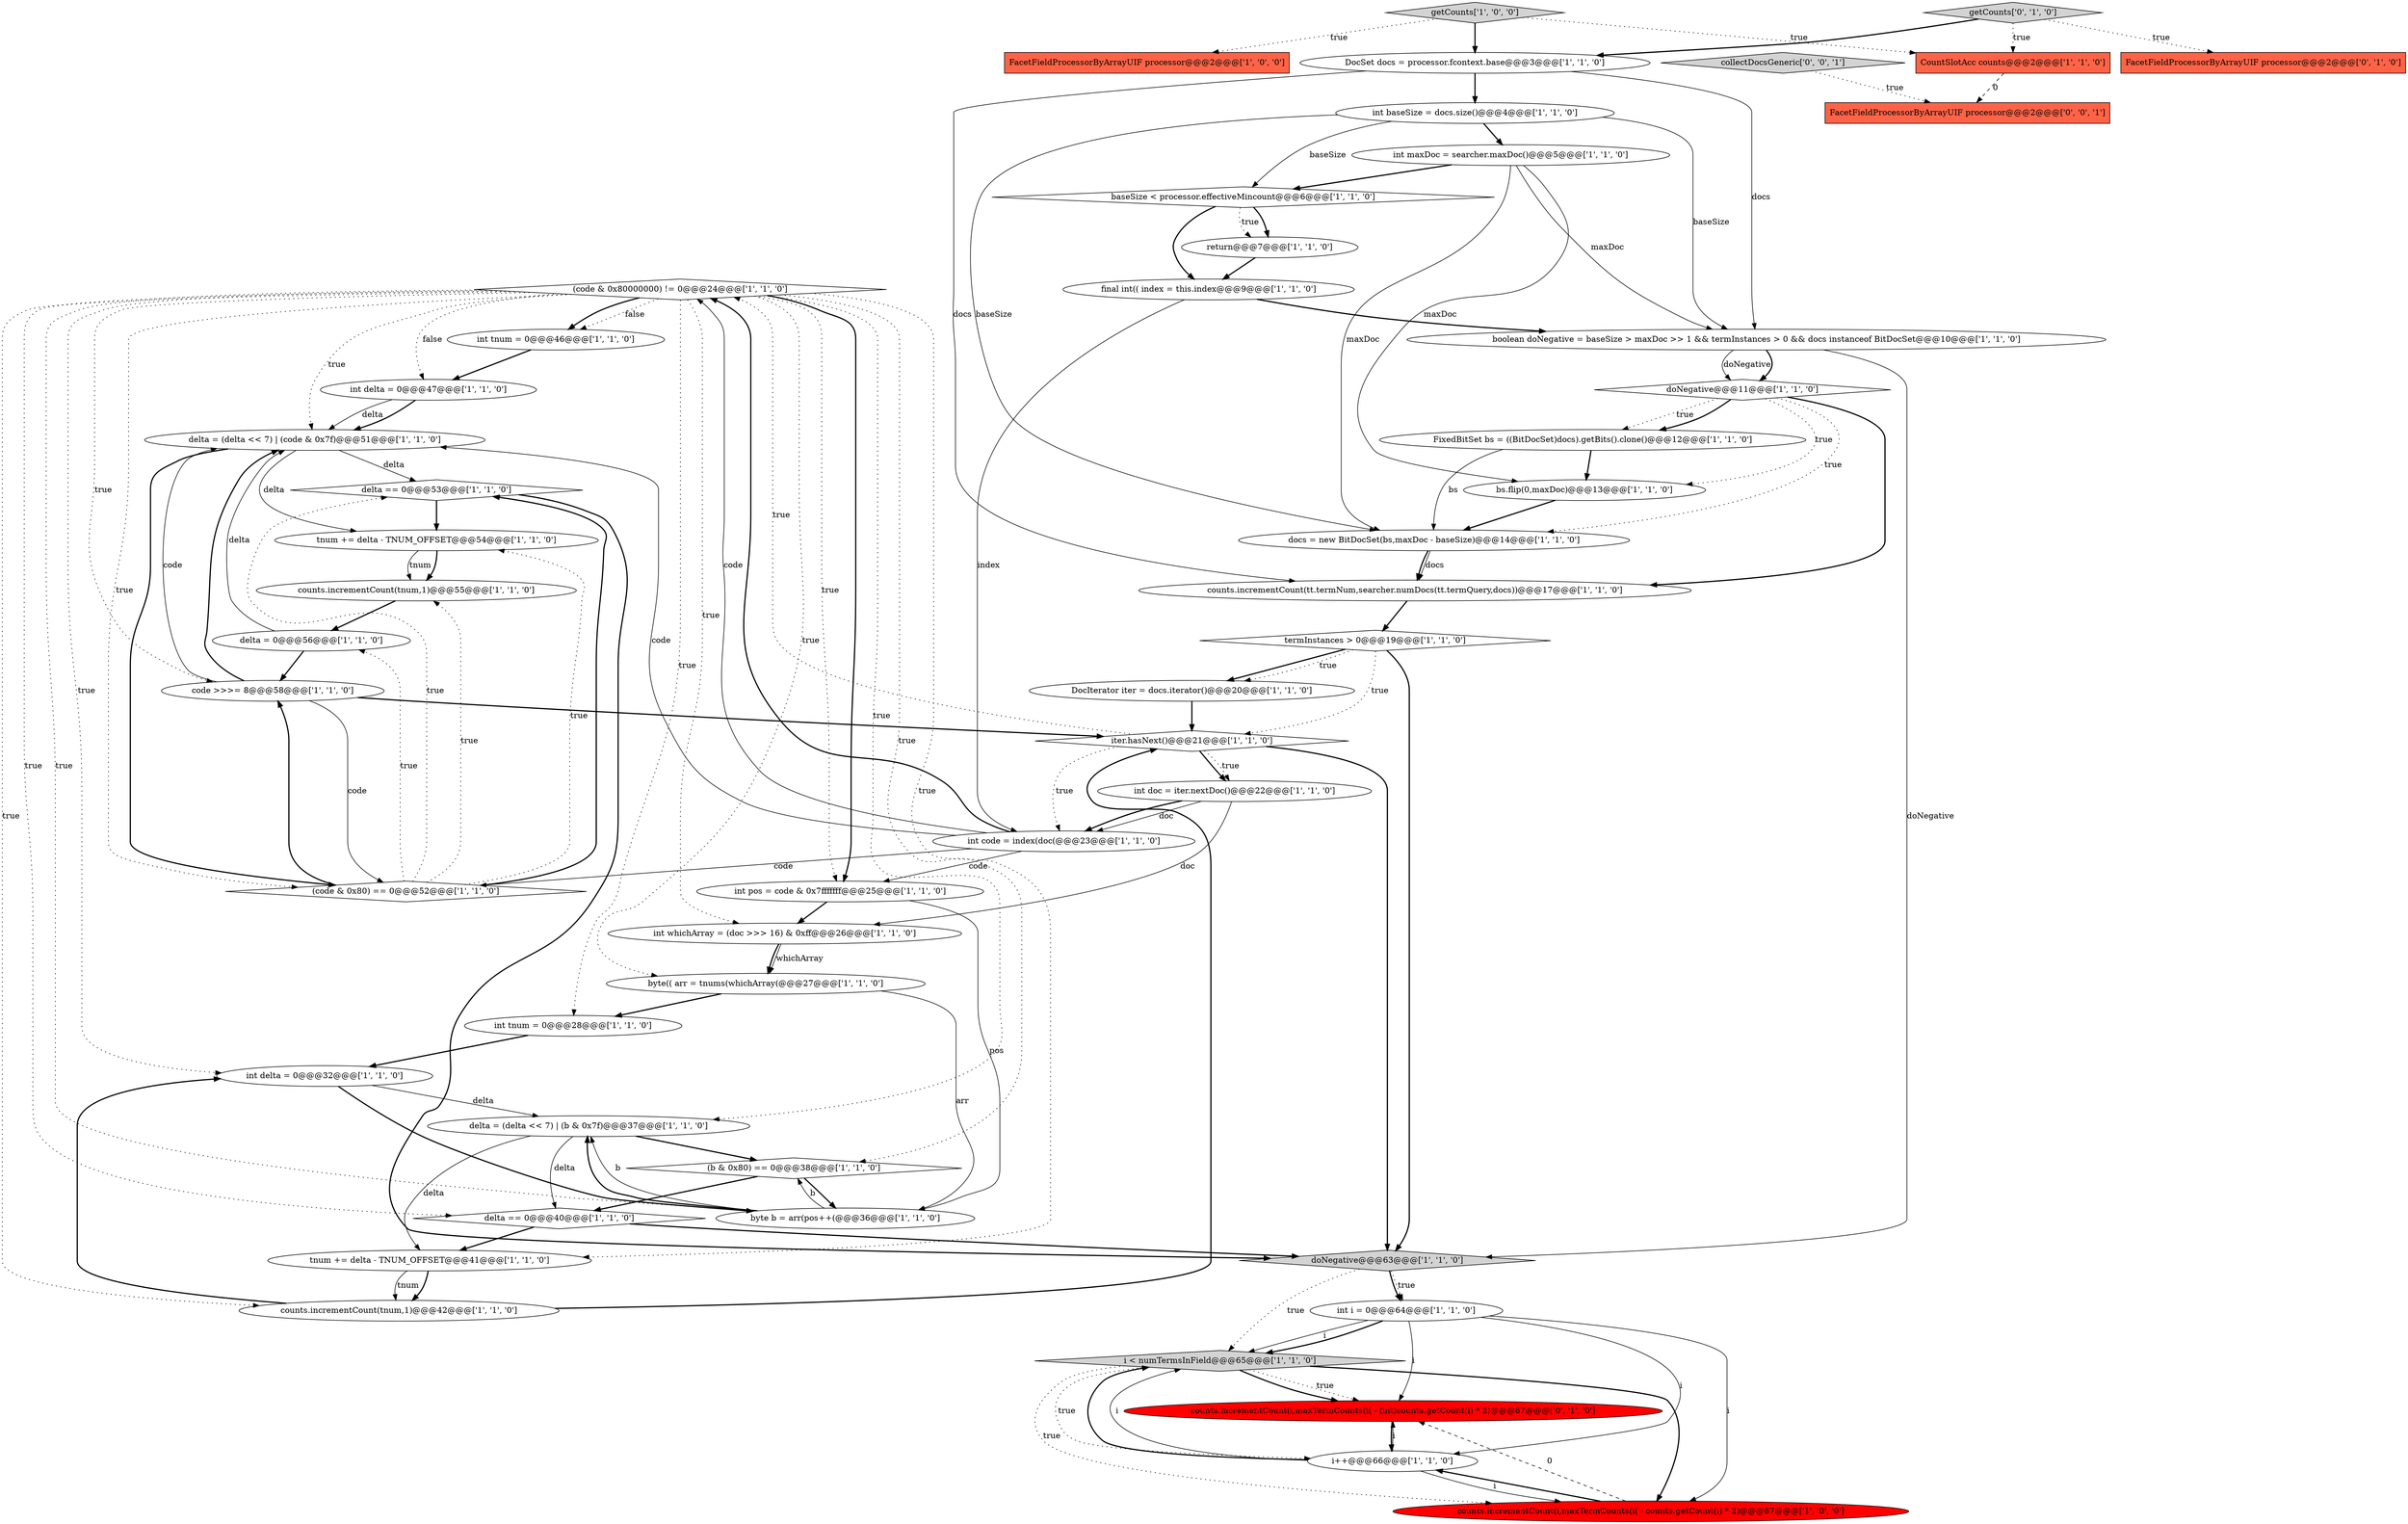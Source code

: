 digraph {
37 [style = filled, label = "(code & 0x80000000) != 0@@@24@@@['1', '1', '0']", fillcolor = white, shape = diamond image = "AAA0AAABBB1BBB"];
20 [style = filled, label = "int doc = iter.nextDoc()@@@22@@@['1', '1', '0']", fillcolor = white, shape = ellipse image = "AAA0AAABBB1BBB"];
0 [style = filled, label = "int tnum = 0@@@46@@@['1', '1', '0']", fillcolor = white, shape = ellipse image = "AAA0AAABBB1BBB"];
13 [style = filled, label = "int delta = 0@@@32@@@['1', '1', '0']", fillcolor = white, shape = ellipse image = "AAA0AAABBB1BBB"];
10 [style = filled, label = "final int(( index = this.index@@@9@@@['1', '1', '0']", fillcolor = white, shape = ellipse image = "AAA0AAABBB1BBB"];
32 [style = filled, label = "delta == 0@@@53@@@['1', '1', '0']", fillcolor = white, shape = diamond image = "AAA0AAABBB1BBB"];
36 [style = filled, label = "i < numTermsInField@@@65@@@['1', '1', '0']", fillcolor = lightgray, shape = diamond image = "AAA0AAABBB1BBB"];
7 [style = filled, label = "iter.hasNext()@@@21@@@['1', '1', '0']", fillcolor = white, shape = diamond image = "AAA0AAABBB1BBB"];
31 [style = filled, label = "int pos = code & 0x7fffffff@@@25@@@['1', '1', '0']", fillcolor = white, shape = ellipse image = "AAA0AAABBB1BBB"];
39 [style = filled, label = "doNegative@@@63@@@['1', '1', '0']", fillcolor = lightgray, shape = diamond image = "AAA0AAABBB1BBB"];
48 [style = filled, label = "counts.incrementCount(i,maxTermCounts(i( - (int)counts.getCount(i) * 2)@@@67@@@['0', '1', '0']", fillcolor = red, shape = ellipse image = "AAA1AAABBB2BBB"];
47 [style = filled, label = "FacetFieldProcessorByArrayUIF processor@@@2@@@['0', '1', '0']", fillcolor = tomato, shape = box image = "AAA0AAABBB2BBB"];
23 [style = filled, label = "boolean doNegative = baseSize > maxDoc >> 1 && termInstances > 0 && docs instanceof BitDocSet@@@10@@@['1', '1', '0']", fillcolor = white, shape = ellipse image = "AAA0AAABBB1BBB"];
5 [style = filled, label = "byte(( arr = tnums(whichArray(@@@27@@@['1', '1', '0']", fillcolor = white, shape = ellipse image = "AAA0AAABBB1BBB"];
25 [style = filled, label = "(b & 0x80) == 0@@@38@@@['1', '1', '0']", fillcolor = white, shape = diamond image = "AAA0AAABBB1BBB"];
30 [style = filled, label = "int baseSize = docs.size()@@@4@@@['1', '1', '0']", fillcolor = white, shape = ellipse image = "AAA0AAABBB1BBB"];
22 [style = filled, label = "counts.incrementCount(tt.termNum,searcher.numDocs(tt.termQuery,docs))@@@17@@@['1', '1', '0']", fillcolor = white, shape = ellipse image = "AAA0AAABBB1BBB"];
45 [style = filled, label = "counts.incrementCount(tnum,1)@@@55@@@['1', '1', '0']", fillcolor = white, shape = ellipse image = "AAA0AAABBB1BBB"];
29 [style = filled, label = "int maxDoc = searcher.maxDoc()@@@5@@@['1', '1', '0']", fillcolor = white, shape = ellipse image = "AAA0AAABBB1BBB"];
41 [style = filled, label = "int tnum = 0@@@28@@@['1', '1', '0']", fillcolor = white, shape = ellipse image = "AAA0AAABBB1BBB"];
4 [style = filled, label = "bs.flip(0,maxDoc)@@@13@@@['1', '1', '0']", fillcolor = white, shape = ellipse image = "AAA0AAABBB1BBB"];
3 [style = filled, label = "return@@@7@@@['1', '1', '0']", fillcolor = white, shape = ellipse image = "AAA0AAABBB1BBB"];
42 [style = filled, label = "baseSize < processor.effectiveMincount@@@6@@@['1', '1', '0']", fillcolor = white, shape = diamond image = "AAA0AAABBB1BBB"];
24 [style = filled, label = "int code = index(doc(@@@23@@@['1', '1', '0']", fillcolor = white, shape = ellipse image = "AAA0AAABBB1BBB"];
14 [style = filled, label = "delta = (delta << 7) | (code & 0x7f)@@@51@@@['1', '1', '0']", fillcolor = white, shape = ellipse image = "AAA0AAABBB1BBB"];
18 [style = filled, label = "DocSet docs = processor.fcontext.base@@@3@@@['1', '1', '0']", fillcolor = white, shape = ellipse image = "AAA0AAABBB1BBB"];
26 [style = filled, label = "getCounts['1', '0', '0']", fillcolor = lightgray, shape = diamond image = "AAA0AAABBB1BBB"];
46 [style = filled, label = "getCounts['0', '1', '0']", fillcolor = lightgray, shape = diamond image = "AAA0AAABBB2BBB"];
1 [style = filled, label = "doNegative@@@11@@@['1', '1', '0']", fillcolor = white, shape = diamond image = "AAA0AAABBB1BBB"];
2 [style = filled, label = "int delta = 0@@@47@@@['1', '1', '0']", fillcolor = white, shape = ellipse image = "AAA0AAABBB1BBB"];
33 [style = filled, label = "code >>>= 8@@@58@@@['1', '1', '0']", fillcolor = white, shape = ellipse image = "AAA0AAABBB1BBB"];
35 [style = filled, label = "int whichArray = (doc >>> 16) & 0xff@@@26@@@['1', '1', '0']", fillcolor = white, shape = ellipse image = "AAA0AAABBB1BBB"];
16 [style = filled, label = "DocIterator iter = docs.iterator()@@@20@@@['1', '1', '0']", fillcolor = white, shape = ellipse image = "AAA0AAABBB1BBB"];
50 [style = filled, label = "collectDocsGeneric['0', '0', '1']", fillcolor = lightgray, shape = diamond image = "AAA0AAABBB3BBB"];
6 [style = filled, label = "FacetFieldProcessorByArrayUIF processor@@@2@@@['1', '0', '0']", fillcolor = tomato, shape = box image = "AAA0AAABBB1BBB"];
44 [style = filled, label = "delta = (delta << 7) | (b & 0x7f)@@@37@@@['1', '1', '0']", fillcolor = white, shape = ellipse image = "AAA0AAABBB1BBB"];
21 [style = filled, label = "(code & 0x80) == 0@@@52@@@['1', '1', '0']", fillcolor = white, shape = diamond image = "AAA0AAABBB1BBB"];
11 [style = filled, label = "delta = 0@@@56@@@['1', '1', '0']", fillcolor = white, shape = ellipse image = "AAA0AAABBB1BBB"];
28 [style = filled, label = "counts.incrementCount(i,maxTermCounts(i( - counts.getCount(i) * 2)@@@67@@@['1', '0', '0']", fillcolor = red, shape = ellipse image = "AAA1AAABBB1BBB"];
9 [style = filled, label = "CountSlotAcc counts@@@2@@@['1', '1', '0']", fillcolor = tomato, shape = box image = "AAA0AAABBB1BBB"];
19 [style = filled, label = "termInstances > 0@@@19@@@['1', '1', '0']", fillcolor = white, shape = diamond image = "AAA0AAABBB1BBB"];
15 [style = filled, label = "docs = new BitDocSet(bs,maxDoc - baseSize)@@@14@@@['1', '1', '0']", fillcolor = white, shape = ellipse image = "AAA0AAABBB1BBB"];
27 [style = filled, label = "delta == 0@@@40@@@['1', '1', '0']", fillcolor = white, shape = diamond image = "AAA0AAABBB1BBB"];
8 [style = filled, label = "i++@@@66@@@['1', '1', '0']", fillcolor = white, shape = ellipse image = "AAA0AAABBB1BBB"];
12 [style = filled, label = "FixedBitSet bs = ((BitDocSet)docs).getBits().clone()@@@12@@@['1', '1', '0']", fillcolor = white, shape = ellipse image = "AAA0AAABBB1BBB"];
34 [style = filled, label = "counts.incrementCount(tnum,1)@@@42@@@['1', '1', '0']", fillcolor = white, shape = ellipse image = "AAA0AAABBB1BBB"];
43 [style = filled, label = "byte b = arr(pos++(@@@36@@@['1', '1', '0']", fillcolor = white, shape = ellipse image = "AAA0AAABBB1BBB"];
40 [style = filled, label = "int i = 0@@@64@@@['1', '1', '0']", fillcolor = white, shape = ellipse image = "AAA0AAABBB1BBB"];
17 [style = filled, label = "tnum += delta - TNUM_OFFSET@@@41@@@['1', '1', '0']", fillcolor = white, shape = ellipse image = "AAA0AAABBB1BBB"];
49 [style = filled, label = "FacetFieldProcessorByArrayUIF processor@@@2@@@['0', '0', '1']", fillcolor = tomato, shape = box image = "AAA0AAABBB3BBB"];
38 [style = filled, label = "tnum += delta - TNUM_OFFSET@@@54@@@['1', '1', '0']", fillcolor = white, shape = ellipse image = "AAA0AAABBB1BBB"];
31->43 [style = solid, label="pos"];
36->8 [style = dotted, label="true"];
35->5 [style = solid, label="whichArray"];
37->0 [style = bold, label=""];
43->25 [style = solid, label="b"];
39->36 [style = dotted, label="true"];
21->11 [style = dotted, label="true"];
29->4 [style = solid, label="maxDoc"];
44->17 [style = solid, label="delta"];
4->15 [style = bold, label=""];
2->14 [style = solid, label="delta"];
16->7 [style = bold, label=""];
36->28 [style = bold, label=""];
18->30 [style = bold, label=""];
25->43 [style = bold, label=""];
36->48 [style = dotted, label="true"];
30->29 [style = bold, label=""];
21->38 [style = dotted, label="true"];
37->31 [style = dotted, label="true"];
8->36 [style = bold, label=""];
43->44 [style = solid, label="b"];
31->35 [style = bold, label=""];
37->31 [style = bold, label=""];
2->14 [style = bold, label=""];
1->12 [style = dotted, label="true"];
27->17 [style = bold, label=""];
1->12 [style = bold, label=""];
11->33 [style = bold, label=""];
42->3 [style = bold, label=""];
37->2 [style = dotted, label="false"];
43->44 [style = bold, label=""];
8->28 [style = solid, label="i"];
41->13 [style = bold, label=""];
33->7 [style = bold, label=""];
42->3 [style = dotted, label="true"];
30->23 [style = solid, label="baseSize"];
5->43 [style = solid, label="arr"];
18->23 [style = solid, label="docs"];
8->36 [style = solid, label="i"];
19->39 [style = bold, label=""];
38->45 [style = bold, label=""];
21->32 [style = dotted, label="true"];
1->4 [style = dotted, label="true"];
26->9 [style = dotted, label="true"];
8->48 [style = solid, label="i"];
37->5 [style = dotted, label="true"];
13->44 [style = solid, label="delta"];
30->42 [style = solid, label="baseSize"];
45->11 [style = bold, label=""];
35->5 [style = bold, label=""];
25->27 [style = bold, label=""];
3->10 [style = bold, label=""];
17->34 [style = bold, label=""];
37->41 [style = dotted, label="true"];
1->15 [style = dotted, label="true"];
13->43 [style = bold, label=""];
39->40 [style = dotted, label="true"];
26->6 [style = dotted, label="true"];
37->14 [style = dotted, label="true"];
40->28 [style = solid, label="i"];
14->21 [style = bold, label=""];
50->49 [style = dotted, label="true"];
22->19 [style = bold, label=""];
38->45 [style = solid, label="tnum"];
46->47 [style = dotted, label="true"];
24->37 [style = solid, label="code"];
14->38 [style = solid, label="delta"];
40->48 [style = solid, label="i"];
29->15 [style = solid, label="maxDoc"];
18->22 [style = solid, label="docs"];
7->20 [style = bold, label=""];
23->39 [style = solid, label="doNegative"];
44->27 [style = solid, label="delta"];
19->7 [style = dotted, label="true"];
36->28 [style = dotted, label="true"];
46->18 [style = bold, label=""];
37->25 [style = dotted, label="true"];
24->21 [style = solid, label="code"];
24->31 [style = solid, label="code"];
15->22 [style = bold, label=""];
19->16 [style = bold, label=""];
11->14 [style = solid, label="delta"];
37->35 [style = dotted, label="true"];
27->39 [style = bold, label=""];
37->43 [style = dotted, label="true"];
40->36 [style = bold, label=""];
24->14 [style = solid, label="code"];
7->39 [style = bold, label=""];
10->23 [style = bold, label=""];
39->40 [style = bold, label=""];
29->42 [style = bold, label=""];
12->15 [style = solid, label="bs"];
28->8 [style = bold, label=""];
44->25 [style = bold, label=""];
32->39 [style = bold, label=""];
14->32 [style = solid, label="delta"];
33->14 [style = solid, label="code"];
37->34 [style = dotted, label="true"];
37->27 [style = dotted, label="true"];
21->45 [style = dotted, label="true"];
37->44 [style = dotted, label="true"];
40->8 [style = solid, label="i"];
20->24 [style = solid, label="doc"];
33->14 [style = bold, label=""];
37->33 [style = dotted, label="true"];
21->33 [style = bold, label=""];
0->2 [style = bold, label=""];
34->13 [style = bold, label=""];
37->21 [style = dotted, label="true"];
29->23 [style = solid, label="maxDoc"];
15->22 [style = solid, label="docs"];
34->7 [style = bold, label=""];
48->8 [style = bold, label=""];
9->49 [style = dashed, label="0"];
7->24 [style = dotted, label="true"];
33->21 [style = solid, label="code"];
7->37 [style = dotted, label="true"];
46->9 [style = dotted, label="true"];
7->20 [style = dotted, label="true"];
1->22 [style = bold, label=""];
23->1 [style = solid, label="doNegative"];
37->17 [style = dotted, label="true"];
32->38 [style = bold, label=""];
5->41 [style = bold, label=""];
28->48 [style = dashed, label="0"];
12->4 [style = bold, label=""];
20->35 [style = solid, label="doc"];
42->10 [style = bold, label=""];
10->24 [style = solid, label="index"];
21->32 [style = bold, label=""];
24->37 [style = bold, label=""];
36->48 [style = bold, label=""];
17->34 [style = solid, label="tnum"];
19->16 [style = dotted, label="true"];
40->36 [style = solid, label="i"];
23->1 [style = bold, label=""];
30->15 [style = solid, label="baseSize"];
20->24 [style = bold, label=""];
37->0 [style = dotted, label="false"];
37->13 [style = dotted, label="true"];
26->18 [style = bold, label=""];
}

